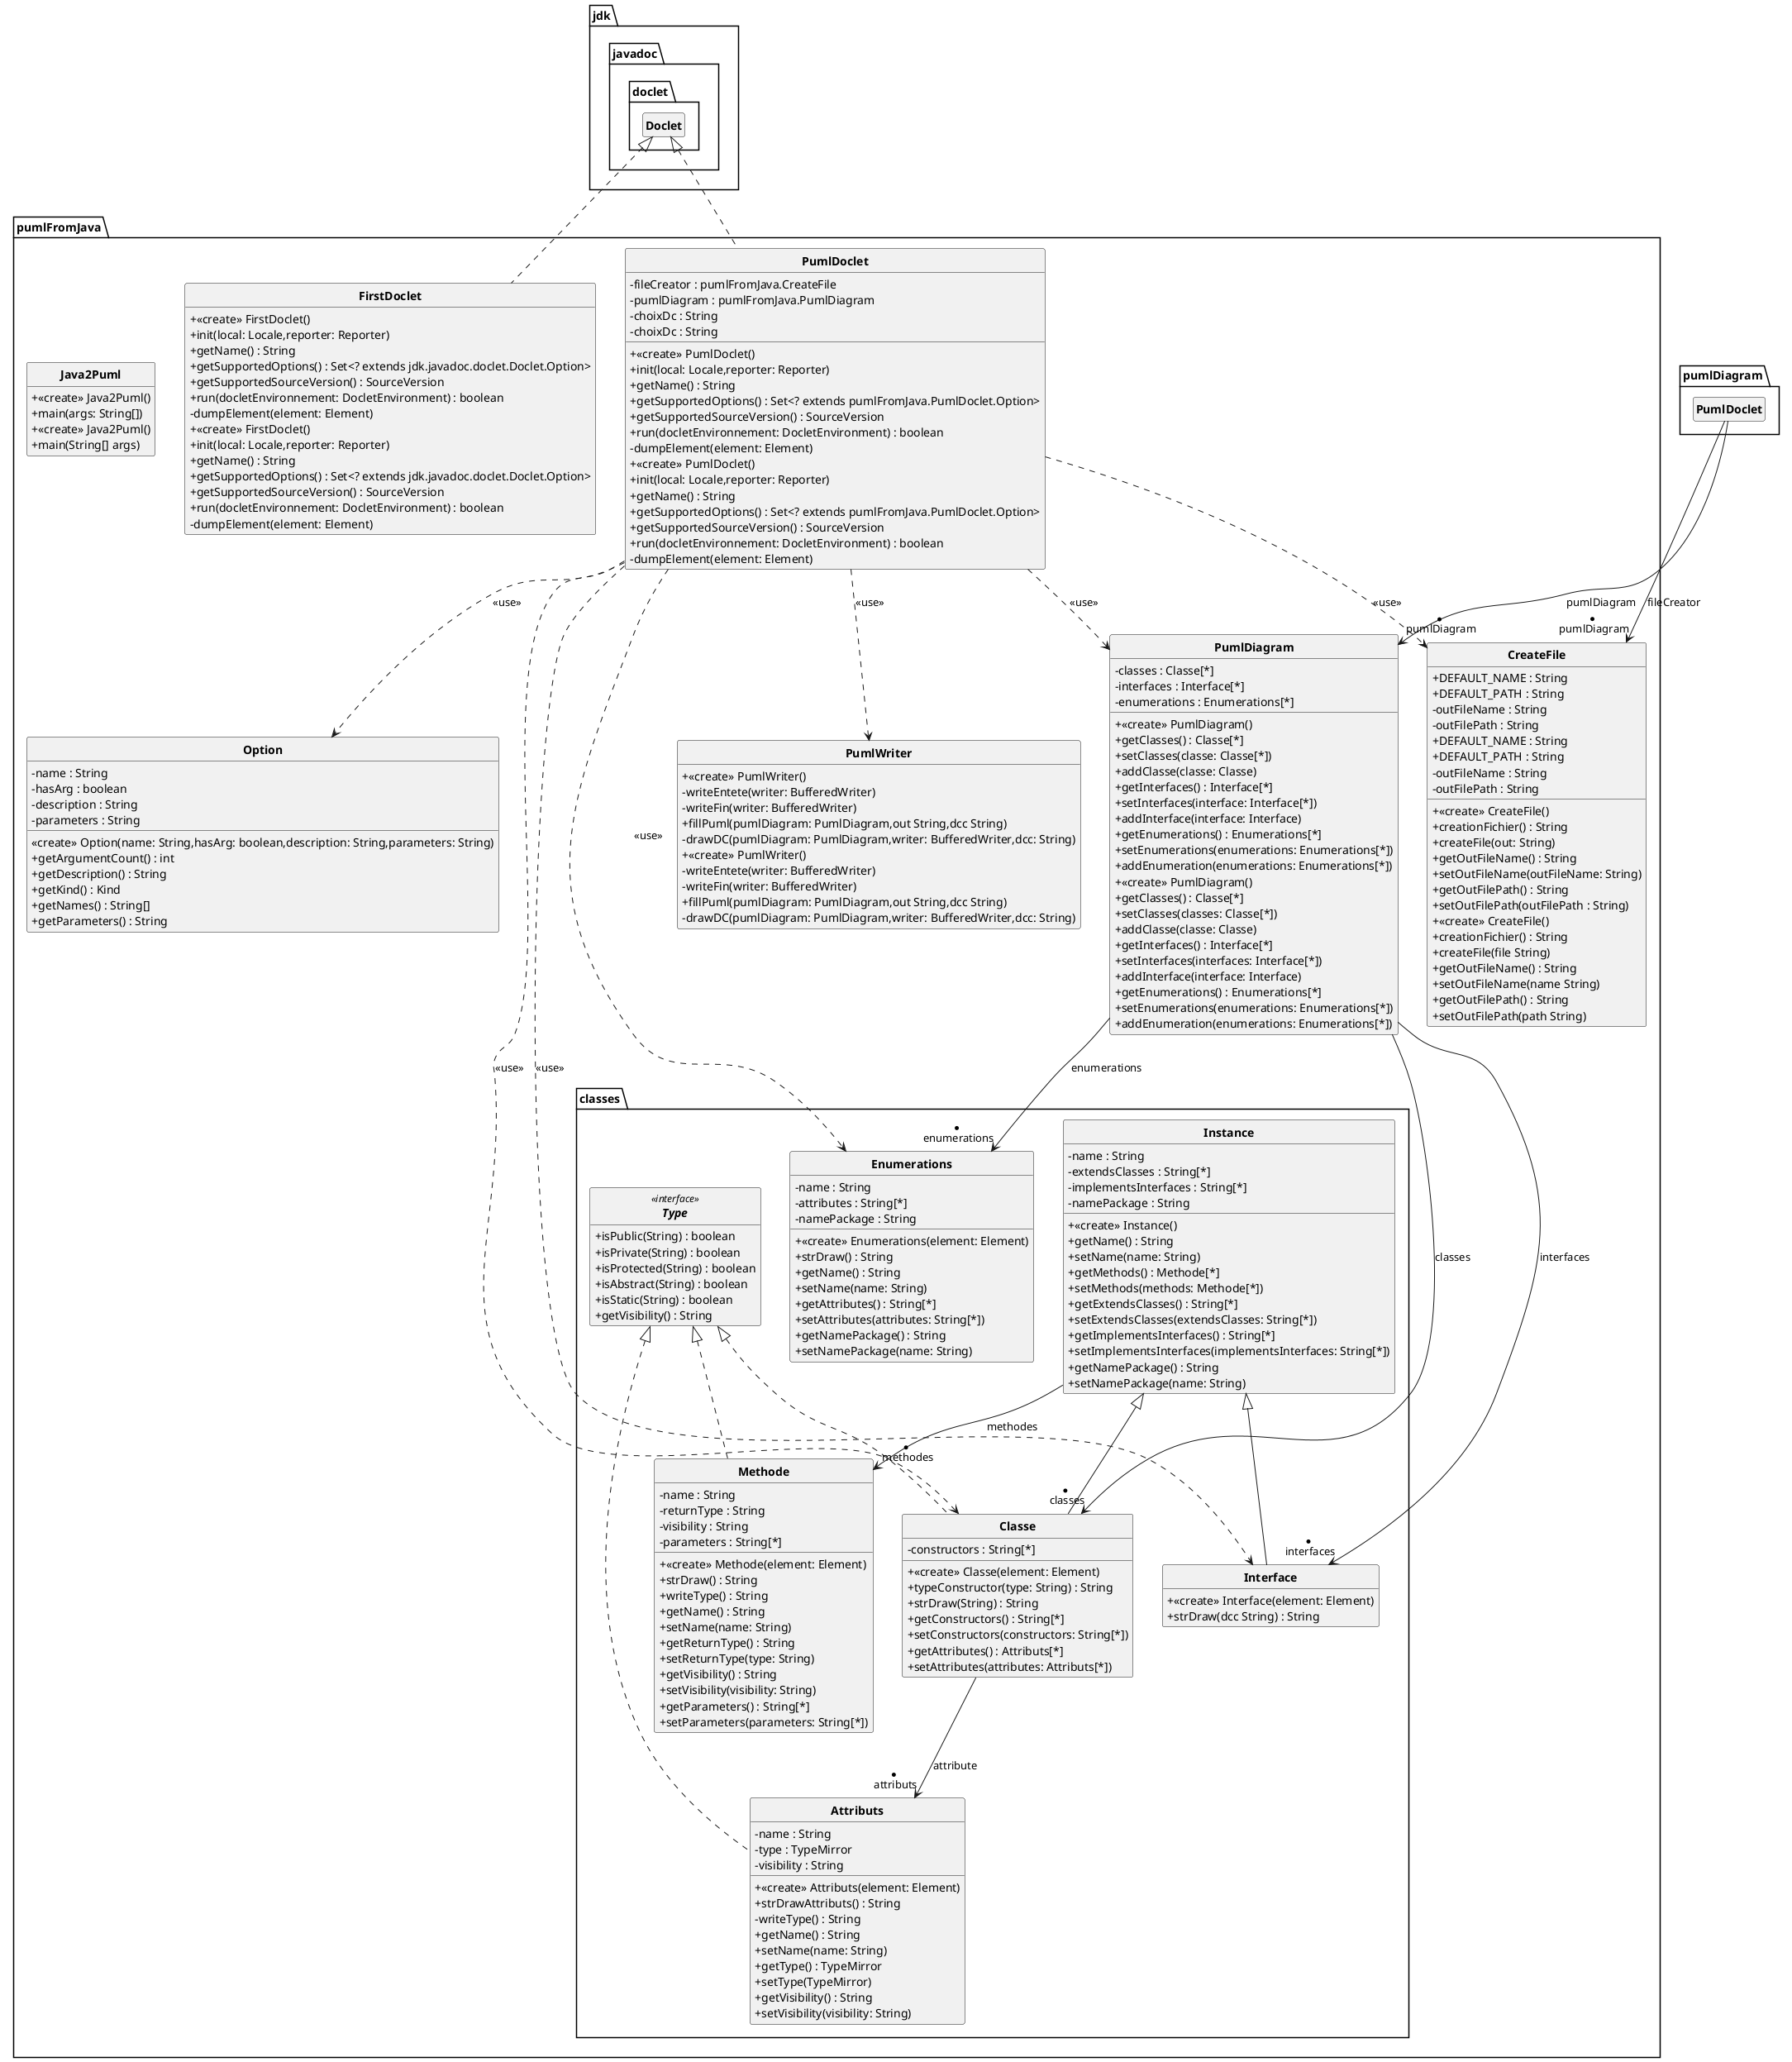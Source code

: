 @startuml
'https://plantuml.com/class-diagram
skinparam classAttributeIconSize 0
skinparam classFontStyle Bold
skinparam style strictuml
hide empty members

class pumlFromJava.PumlDiagram {
+<<create>> PumlDiagram()
+ getClasses() : Classe[*]
+ setClasses(classe: Classe[*])
+ addClasse(classe: Classe)
+ getInterfaces() : Interface[*]
+ setInterfaces(interface: Interface[*])
+ addInterface(interface: Interface)
+ getEnumerations() : Enumerations[*]
+ setEnumerations(enumerations: Enumerations[*])
+ addEnumeration(enumerations: Enumerations[*])
}
class pumlFromJava.CreateFile {
+ DEFAULT_NAME : String
+ DEFAULT_PATH : String
- outFileName : String
- outFilePath : String
+<<create>> CreateFile()
+ creationFichier() : String
+ createFile(out: String)
+ getOutFileName() : String
+ setOutFileName(outFileName: String)
+ getOutFilePath() : String
+ setOutFilePath(outFilePath : String)
}
class pumlFromJava.PumlWriter {
+<<create>> PumlWriter()
- writeEntete(writer: BufferedWriter)
- writeFin(writer: BufferedWriter)
+ fillPuml(pumlDiagram: PumlDiagram,out String,dcc String)
- drawDC(pumlDiagram: PumlDiagram,writer: BufferedWriter,dcc: String)
}
class pumlFromJava.FirstDoclet {
+<<create>> FirstDoclet()
+ init(local: Locale,reporter: Reporter)
+ getName() : String
+ getSupportedOptions() : Set<? extends jdk.javadoc.doclet.Doclet.Option>
+ getSupportedSourceVersion() : SourceVersion
+ run(docletEnvironnement: DocletEnvironment) : boolean
- dumpElement(element: Element)
}
class pumlFromJava.PumlDoclet {
- fileCreator : pumlFromJava.CreateFile
- pumlDiagram : pumlFromJava.PumlDiagram
- choixDc : String
+<<create>> PumlDoclet()
+ init(local: Locale,reporter: Reporter)
+ getName() : String
+ getSupportedOptions() : Set<? extends pumlFromJava.PumlDoclet.Option>
+ getSupportedSourceVersion() : SourceVersion
+ run(docletEnvironnement: DocletEnvironment) : boolean
- dumpElement(element: Element)
}
class pumlFromJava.Java2Puml {
+<<create>> Java2Puml()
+ main(args: String[])
}
class pumlFromJava.classes.Instance {
- name : String
- extendsClasses : String[*]
- implementsInterfaces : String[*]
- namePackage : String
+<<create>> Instance()
+ getName() : String
+ setName(name: String)
+ getMethods() : Methode[*]
+ setMethods(methods: Methode[*])
+ getExtendsClasses() : String[*]
+ setExtendsClasses(extendsClasses: String[*])
+ getImplementsInterfaces() : String[*]
+ setImplementsInterfaces(implementsInterfaces: String[*])
+ getNamePackage() : String
+ setNamePackage(name: String)
}
class pumlFromJava.classes.Enumerations {
- name : String
- attributes : String[*]
- namePackage : String
+<<create>> Enumerations(element: Element)
+ strDraw() : String
+ getName() : String
+ setName(name: String)
+ getAttributes() : String[*]
+ setAttributes(attributes: String[*])
+ getNamePackage() : String
+ setNamePackage(name: String)
}
class pumlFromJava.classes.Interface {
+<<create>> Interface(element: Element)
+ strDraw(dcc String) : String
}
class pumlFromJava.classes.Methode {
- name : String
- returnType : String
- visibility : String
- parameters : String[*]
+<<create>> Methode(element: Element)
+ strDraw() : String
+ writeType() : String
+ getName() : String
+ setName(name: String)
+ getReturnType() : String
+ setReturnType(type: String)
+ getVisibility() : String
+ setVisibility(visibility: String)
+ getParameters() : String[*]
+ setParameters(parameters: String[*])
}
class pumlFromJava.classes.Attributs {
- name : String
- type : TypeMirror
- visibility : String
+<<create>> Attributs(element: Element)
+ strDrawAttributs() : String
- writeType() : String
+ getName() : String
+ setName(name: String)
+ getType() : TypeMirror
+ setType(TypeMirror)
+ getVisibility() : String
+ setVisibility(visibility: String)
}
class pumlFromJava.classes.Classe {
- constructors : String[*]
+<<create>> Classe(element: Element)
+ typeConstructor(type: String) : String
+ strDraw(String) : String
+ getConstructors() : String[*]
+ setConstructors(constructors: String[*])
+ getAttributes() : Attributs[*]
+ setAttributes(attributes: Attributs[*])
}
class pumlFromJava.PumlDiagram {
- classes : Classe[*]
- interfaces : Interface[*]
- enumerations : Enumerations[*]
+<<create>> PumlDiagram()
+ getClasses() : Classe[*]
+ setClasses(classes: Classe[*])
+ addClasse(classe: Classe)
+ getInterfaces() : Interface[*]
+ setInterfaces(interfaces: Interface[*])
+ addInterface(interface: Interface)
+ getEnumerations() : Enumerations[*]
+ setEnumerations(enumerations: Enumerations[*])
+ addEnumeration(enumerations: Enumerations[*])
}
class pumlFromJava.CreateFile {
+ DEFAULT_NAME : String
+ DEFAULT_PATH : String
- outFileName : String
- outFilePath : String
+<<create>> CreateFile()
+ creationFichier() : String
+ createFile(file String)
+ getOutFileName() : String
+ setOutFileName(name String)
+ getOutFilePath() : String
+ setOutFilePath(path String)
}
class pumlFromJava.PumlWriter {
+<<create>> PumlWriter()
- writeEntete(writer: BufferedWriter)
- writeFin(writer: BufferedWriter)
+ fillPuml(pumlDiagram: PumlDiagram,out String,dcc String)
- drawDC(pumlDiagram: PumlDiagram,writer: BufferedWriter,dcc: String)
}
class pumlFromJava.FirstDoclet {
+<<create>> FirstDoclet()
+ init(local: Locale,reporter: Reporter)
+ getName() : String
+ getSupportedOptions() : Set<? extends jdk.javadoc.doclet.Doclet.Option>
+ getSupportedSourceVersion() : SourceVersion
+ run(docletEnvironnement: DocletEnvironment) : boolean
- dumpElement(element: Element)
}
class pumlFromJava.PumlDoclet {
- choixDc : String
+<<create>> PumlDoclet()
+ init(local: Locale,reporter: Reporter)
+ getName() : String
+ getSupportedOptions() : Set<? extends pumlFromJava.PumlDoclet.Option>
+ getSupportedSourceVersion() : SourceVersion
+ run(docletEnvironnement: DocletEnvironment) : boolean
- dumpElement(element: Element)
}
class pumlFromJava.Java2Puml {
+<<create>> Java2Puml()
+ main(String[] args)
}
class pumlFromJava.Option {
- name : String
- hasArg : boolean
- description : String
- parameters : String
<<create>> Option(name: String,hasArg: boolean,description: String,parameters: String)
+ getArgumentCount() : int
+ getDescription() : String
+ getKind() : Kind
+ getNames() : String[]
+ getParameters() : String
}
interface pumlFromJava.classes.Type<<interface>> {
+ isPublic(String) : boolean
+ isPrivate(String) : boolean
+ isProtected(String) : boolean
+ isAbstract(String) : boolean
+ isStatic(String) : boolean
+ getVisibility() : String
}

pumlFromJava.classes.Instance <|-- pumlFromJava.classes.Interface
jdk.javadoc.doclet.Doclet <|.. pumlFromJava.FirstDoclet
jdk.javadoc.doclet.Doclet <|.. pumlFromJava.PumlDoclet
pumlFromJava.PumlDoclet +.. pumlFromJava.PumlDoclet.Option
pumlFromJava.Option <|.. pumlFromJava.PumlDoclet.Option
pumlFromJava.classes.Type <|.. pumlFromJava.classes.Methode
pumlFromJava.classes.Type <|.. pumlFromJava.classes.Classe
pumlFromJava.classes.Instance <|-- pumlFromJava.classes.Classe
pumlFromJava.classes.Type <|.. pumlFromJava.classes.Attributs

pumlFromJava.PumlDoclet ..> pumlFromJava.Option : <<use>>
pumlFromJava.PumlDoclet ..> pumlFromJava.PumlDiagram : <<use>>
pumlFromJava.PumlDoclet ..> pumlFromJava.CreateFile : <<use>>
pumlFromJava.PumlDoclet ..> pumlFromJava.PumlWriter : <<use>>
pumlFromJava.PumlDoclet ..> pumlFromJava.classes.Classe : <<use>>
pumlFromJava.PumlDoclet ..> pumlFromJava.classes.Interface : <<use>>
pumlFromJava.PumlDoclet ..> pumlFromJava.classes.Enumerations : <<use>>

pumlFromJava.classes.Instance --> "* \n methodes" pumlFromJava.classes.Methode : methodes
pumlFromJava.classes.Classe --> "* \n attributs" pumlFromJava.classes.Attributs : attribute

pumlFromJava.PumlDiagram --> "* \n classes" pumlFromJava.classes.Classe : classes
pumlFromJava.PumlDiagram --> "* \n interfaces" pumlFromJava.classes.Interface : interfaces
pumlFromJava.PumlDiagram --> "* \n enumerations" pumlFromJava.classes.Enumerations : enumerations

pumlDiagram.PumlDoclet --> "* \n pumlDiagram" pumlFromJava.PumlDiagram : pumlDiagram
pumlDiagram.PumlDoclet --> "* \n pumlDiagram" pumlFromJava.CreateFile : fileCreator
@enduml